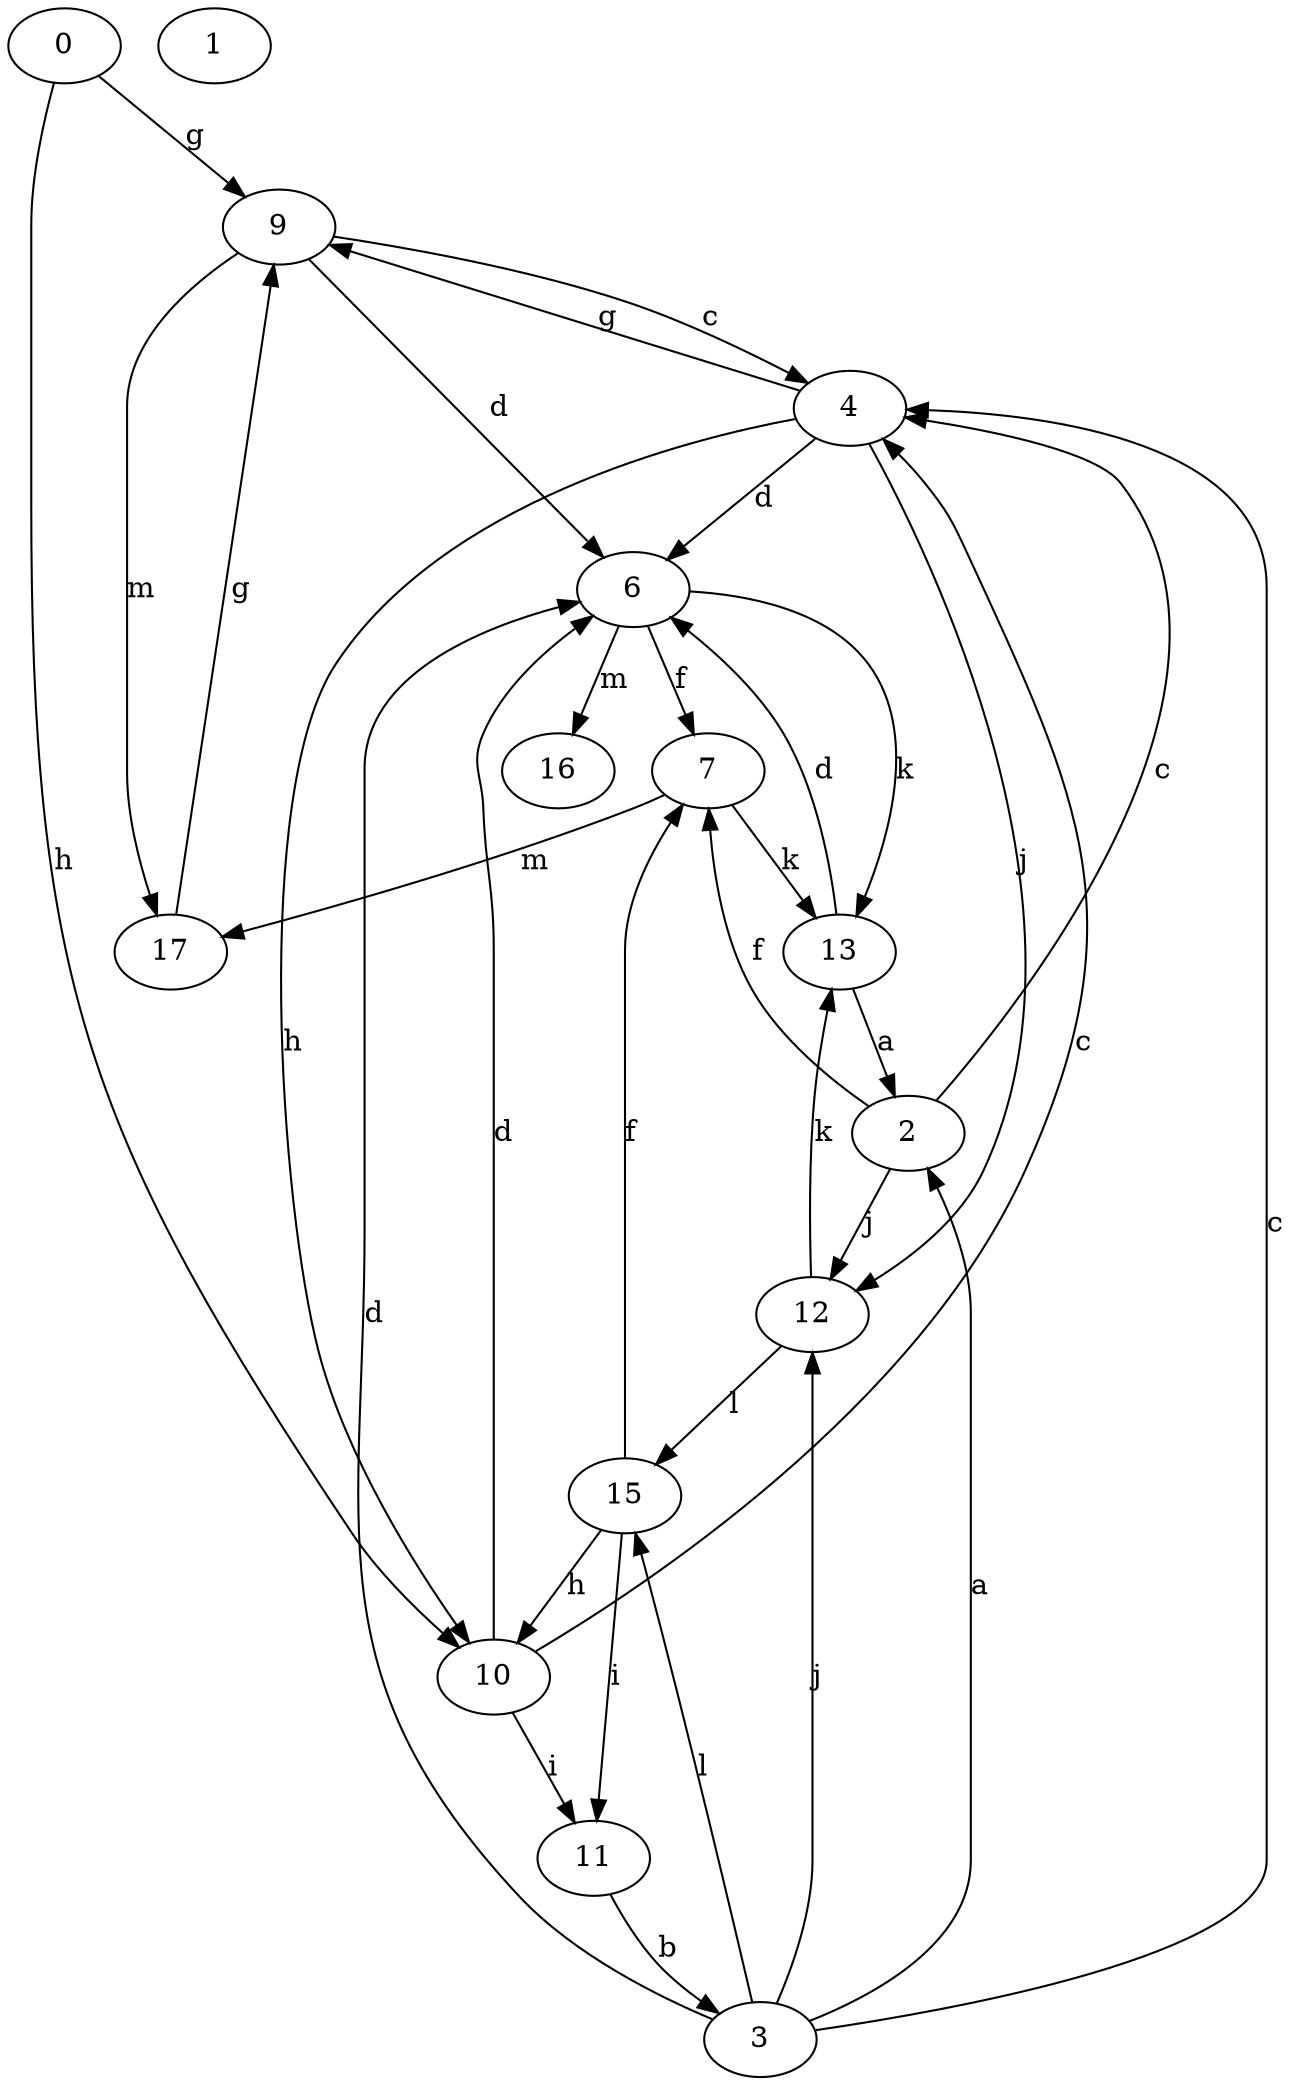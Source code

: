 strict digraph  {
0;
1;
2;
3;
4;
6;
7;
9;
10;
11;
12;
13;
15;
16;
17;
0 -> 9  [label=g];
0 -> 10  [label=h];
2 -> 4  [label=c];
2 -> 7  [label=f];
2 -> 12  [label=j];
3 -> 2  [label=a];
3 -> 4  [label=c];
3 -> 6  [label=d];
3 -> 12  [label=j];
3 -> 15  [label=l];
4 -> 6  [label=d];
4 -> 9  [label=g];
4 -> 10  [label=h];
4 -> 12  [label=j];
6 -> 7  [label=f];
6 -> 13  [label=k];
6 -> 16  [label=m];
7 -> 13  [label=k];
7 -> 17  [label=m];
9 -> 4  [label=c];
9 -> 6  [label=d];
9 -> 17  [label=m];
10 -> 4  [label=c];
10 -> 6  [label=d];
10 -> 11  [label=i];
11 -> 3  [label=b];
12 -> 13  [label=k];
12 -> 15  [label=l];
13 -> 2  [label=a];
13 -> 6  [label=d];
15 -> 7  [label=f];
15 -> 10  [label=h];
15 -> 11  [label=i];
17 -> 9  [label=g];
}
